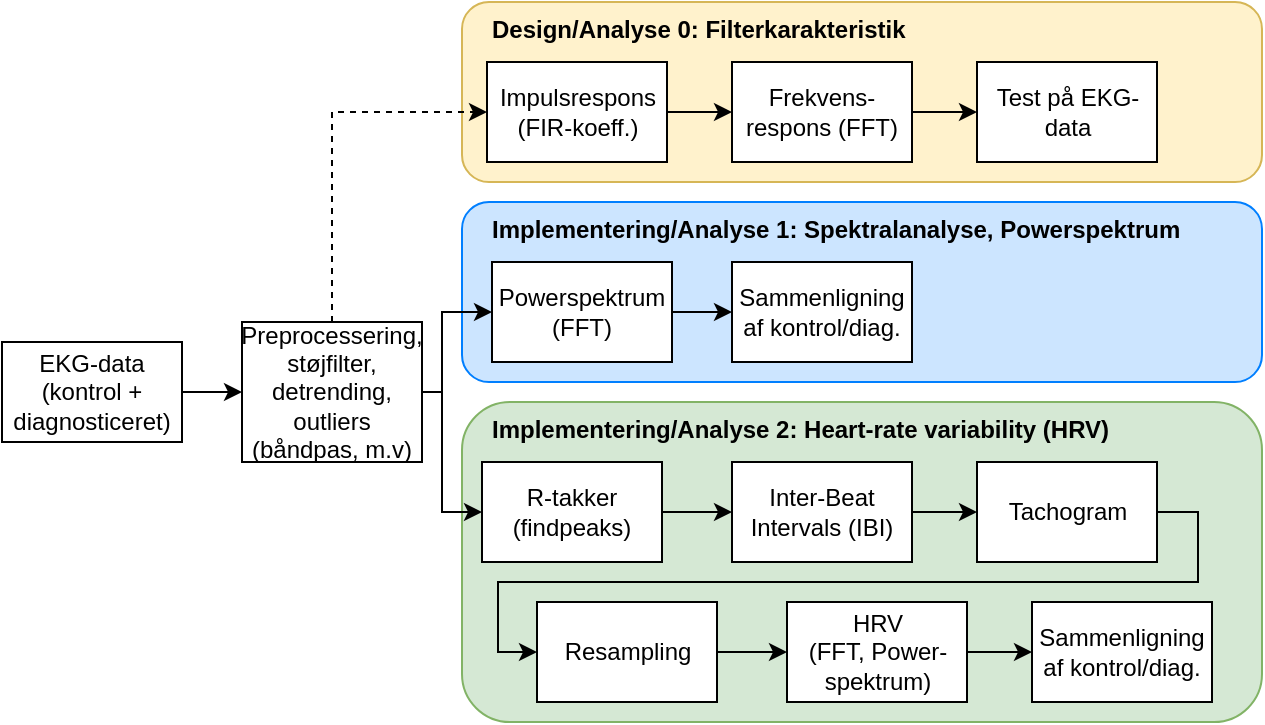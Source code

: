 <mxfile version="12.3.2" type="device" pages="1"><diagram id="wfOlyxSQpSe8p1pbnpPz" name="Page-1"><mxGraphModel dx="1092" dy="847" grid="1" gridSize="10" guides="1" tooltips="1" connect="1" arrows="1" fold="1" page="1" pageScale="1" pageWidth="1169" pageHeight="827" math="0" shadow="0"><root><mxCell id="0"/><mxCell id="1" parent="0"/><mxCell id="Jajmt2wR99TgI3087ANs-22" value="&lt;span style=&quot;background-color: rgb(255 , 242 , 204)&quot;&gt;&lt;b&gt;Design/Analyse 0: Filterkarakteristik&lt;/b&gt;&lt;/span&gt;" style="rounded=1;whiteSpace=wrap;html=1;fillColor=#fff2cc;align=left;verticalAlign=top;spacingLeft=13;labelBackgroundColor=#CCE5FF;strokeColor=#d6b656;" parent="1" vertex="1"><mxGeometry x="270" y="110" width="400" height="90" as="geometry"/></mxCell><mxCell id="Jajmt2wR99TgI3087ANs-19" value="&lt;b&gt;Implementering/Analyse 2: Heart-rate variability (HRV)&lt;/b&gt;" style="rounded=1;whiteSpace=wrap;html=1;fillColor=#d5e8d4;align=left;verticalAlign=top;spacingLeft=13;strokeColor=#82b366;" parent="1" vertex="1"><mxGeometry x="270" y="310" width="400" height="160" as="geometry"/></mxCell><mxCell id="Jajmt2wR99TgI3087ANs-21" value="&lt;b&gt;Implementering/Analyse 1: Spektralanalyse, Powerspektrum&lt;/b&gt;" style="rounded=1;whiteSpace=wrap;html=1;fillColor=#CCE5FF;align=left;verticalAlign=top;spacingLeft=13;labelBackgroundColor=none;strokeColor=#007FFF;" parent="1" vertex="1"><mxGeometry x="270" y="210" width="400" height="90" as="geometry"/></mxCell><mxCell id="Jajmt2wR99TgI3087ANs-8" style="edgeStyle=orthogonalEdgeStyle;rounded=0;orthogonalLoop=1;jettySize=auto;html=1;exitX=1;exitY=0.5;exitDx=0;exitDy=0;entryX=0;entryY=0.5;entryDx=0;entryDy=0;" parent="1" source="Jajmt2wR99TgI3087ANs-2" target="Jajmt2wR99TgI3087ANs-3" edge="1"><mxGeometry relative="1" as="geometry"/></mxCell><mxCell id="Jajmt2wR99TgI3087ANs-2" value="EKG-data&lt;br&gt;(kontrol + diagnosticeret)" style="rounded=0;whiteSpace=wrap;html=1;" parent="1" vertex="1"><mxGeometry x="40" y="280" width="90" height="50" as="geometry"/></mxCell><mxCell id="Jajmt2wR99TgI3087ANs-6" style="edgeStyle=orthogonalEdgeStyle;rounded=0;orthogonalLoop=1;jettySize=auto;html=1;exitX=1;exitY=0.5;exitDx=0;exitDy=0;entryX=0;entryY=0.5;entryDx=0;entryDy=0;" parent="1" source="Jajmt2wR99TgI3087ANs-3" target="Jajmt2wR99TgI3087ANs-4" edge="1"><mxGeometry relative="1" as="geometry"><Array as="points"><mxPoint x="260" y="305"/><mxPoint x="260" y="365"/></Array></mxGeometry></mxCell><mxCell id="Jajmt2wR99TgI3087ANs-7" style="edgeStyle=orthogonalEdgeStyle;rounded=0;orthogonalLoop=1;jettySize=auto;html=1;exitX=1;exitY=0.5;exitDx=0;exitDy=0;entryX=0;entryY=0.5;entryDx=0;entryDy=0;" parent="1" source="Jajmt2wR99TgI3087ANs-3" target="Jajmt2wR99TgI3087ANs-5" edge="1"><mxGeometry relative="1" as="geometry"><Array as="points"><mxPoint x="260" y="305"/><mxPoint x="260" y="265"/></Array></mxGeometry></mxCell><mxCell id="Jajmt2wR99TgI3087ANs-24" style="edgeStyle=orthogonalEdgeStyle;rounded=0;orthogonalLoop=1;jettySize=auto;html=1;exitX=0.5;exitY=0;exitDx=0;exitDy=0;entryX=0;entryY=0.5;entryDx=0;entryDy=0;dashed=1;" parent="1" source="Jajmt2wR99TgI3087ANs-3" target="Jajmt2wR99TgI3087ANs-23" edge="1"><mxGeometry relative="1" as="geometry"><Array as="points"><mxPoint x="205" y="165"/></Array></mxGeometry></mxCell><mxCell id="Jajmt2wR99TgI3087ANs-3" value="Preprocessering, støjfilter, detrending, outliers&lt;br&gt;(båndpas, m.v)" style="rounded=0;whiteSpace=wrap;html=1;" parent="1" vertex="1"><mxGeometry x="160" y="270" width="90" height="70" as="geometry"/></mxCell><mxCell id="Jajmt2wR99TgI3087ANs-12" style="edgeStyle=orthogonalEdgeStyle;rounded=0;orthogonalLoop=1;jettySize=auto;html=1;exitX=1;exitY=0.5;exitDx=0;exitDy=0;entryX=0;entryY=0.5;entryDx=0;entryDy=0;" parent="1" source="Jajmt2wR99TgI3087ANs-4" target="Jajmt2wR99TgI3087ANs-11" edge="1"><mxGeometry relative="1" as="geometry"><Array as="points"><mxPoint x="380" y="365"/><mxPoint x="380" y="365"/></Array></mxGeometry></mxCell><mxCell id="Jajmt2wR99TgI3087ANs-4" value="R-takker&lt;br&gt;(findpeaks)" style="rounded=0;whiteSpace=wrap;html=1;" parent="1" vertex="1"><mxGeometry x="280" y="340" width="90" height="50" as="geometry"/></mxCell><mxCell id="l_hA7fX4ngjwIraqKU07-2" style="edgeStyle=orthogonalEdgeStyle;rounded=0;orthogonalLoop=1;jettySize=auto;html=1;exitX=1;exitY=0.5;exitDx=0;exitDy=0;entryX=0;entryY=0.5;entryDx=0;entryDy=0;" parent="1" source="Jajmt2wR99TgI3087ANs-5" target="l_hA7fX4ngjwIraqKU07-1" edge="1"><mxGeometry relative="1" as="geometry"/></mxCell><mxCell id="Jajmt2wR99TgI3087ANs-5" value="Powerspektrum&lt;br&gt;(FFT)" style="rounded=0;whiteSpace=wrap;html=1;" parent="1" vertex="1"><mxGeometry x="285" y="240" width="90" height="50" as="geometry"/></mxCell><mxCell id="Jajmt2wR99TgI3087ANs-14" style="edgeStyle=orthogonalEdgeStyle;rounded=0;orthogonalLoop=1;jettySize=auto;html=1;exitX=1;exitY=0.5;exitDx=0;exitDy=0;entryX=0;entryY=0.5;entryDx=0;entryDy=0;" parent="1" source="Jajmt2wR99TgI3087ANs-11" target="Jajmt2wR99TgI3087ANs-13" edge="1"><mxGeometry relative="1" as="geometry"/></mxCell><mxCell id="Jajmt2wR99TgI3087ANs-11" value="Inter-Beat Intervals (IBI)" style="rounded=0;whiteSpace=wrap;html=1;" parent="1" vertex="1"><mxGeometry x="405" y="340" width="90" height="50" as="geometry"/></mxCell><mxCell id="Jajmt2wR99TgI3087ANs-13" value="Tachogram" style="rounded=0;whiteSpace=wrap;html=1;" parent="1" vertex="1"><mxGeometry x="527.5" y="340" width="90" height="50" as="geometry"/></mxCell><mxCell id="Jajmt2wR99TgI3087ANs-18" style="edgeStyle=orthogonalEdgeStyle;rounded=0;orthogonalLoop=1;jettySize=auto;html=1;exitX=1;exitY=0.5;exitDx=0;exitDy=0;entryX=0;entryY=0.5;entryDx=0;entryDy=0;" parent="1" source="Jajmt2wR99TgI3087ANs-15" target="Jajmt2wR99TgI3087ANs-17" edge="1"><mxGeometry relative="1" as="geometry"/></mxCell><mxCell id="Jajmt2wR99TgI3087ANs-15" value="Resampling" style="rounded=0;whiteSpace=wrap;html=1;" parent="1" vertex="1"><mxGeometry x="307.5" y="410" width="90" height="50" as="geometry"/></mxCell><mxCell id="l_hA7fX4ngjwIraqKU07-4" style="edgeStyle=orthogonalEdgeStyle;rounded=0;orthogonalLoop=1;jettySize=auto;html=1;exitX=1;exitY=0.5;exitDx=0;exitDy=0;entryX=0;entryY=0.5;entryDx=0;entryDy=0;" parent="1" source="Jajmt2wR99TgI3087ANs-17" target="l_hA7fX4ngjwIraqKU07-3" edge="1"><mxGeometry relative="1" as="geometry"/></mxCell><mxCell id="Jajmt2wR99TgI3087ANs-17" value="HRV&lt;br&gt;(FFT, Power-spektrum)" style="rounded=0;whiteSpace=wrap;html=1;" parent="1" vertex="1"><mxGeometry x="432.5" y="410" width="90" height="50" as="geometry"/></mxCell><mxCell id="Jajmt2wR99TgI3087ANs-26" style="edgeStyle=orthogonalEdgeStyle;rounded=0;orthogonalLoop=1;jettySize=auto;html=1;exitX=1;exitY=0.5;exitDx=0;exitDy=0;entryX=0;entryY=0.5;entryDx=0;entryDy=0;" parent="1" source="Jajmt2wR99TgI3087ANs-23" target="Jajmt2wR99TgI3087ANs-25" edge="1"><mxGeometry relative="1" as="geometry"/></mxCell><mxCell id="Jajmt2wR99TgI3087ANs-23" value="Impulsrespons&lt;br&gt;(FIR-koeff.)" style="rounded=0;whiteSpace=wrap;html=1;" parent="1" vertex="1"><mxGeometry x="282.5" y="140" width="90" height="50" as="geometry"/></mxCell><mxCell id="Jajmt2wR99TgI3087ANs-28" style="edgeStyle=orthogonalEdgeStyle;rounded=0;orthogonalLoop=1;jettySize=auto;html=1;exitX=1;exitY=0.5;exitDx=0;exitDy=0;entryX=0;entryY=0.5;entryDx=0;entryDy=0;" parent="1" source="Jajmt2wR99TgI3087ANs-25" target="Jajmt2wR99TgI3087ANs-27" edge="1"><mxGeometry relative="1" as="geometry"><mxPoint x="535" y="237" as="targetPoint"/></mxGeometry></mxCell><mxCell id="Jajmt2wR99TgI3087ANs-25" value="Frekvens-respons (FFT)" style="rounded=0;whiteSpace=wrap;html=1;" parent="1" vertex="1"><mxGeometry x="405" y="140" width="90" height="50" as="geometry"/></mxCell><mxCell id="Jajmt2wR99TgI3087ANs-27" value="Test på EKG-data" style="rounded=0;whiteSpace=wrap;html=1;" parent="1" vertex="1"><mxGeometry x="527.5" y="140" width="90" height="50" as="geometry"/></mxCell><mxCell id="l_hA7fX4ngjwIraqKU07-1" value="Sammenligning af kontrol/diag." style="rounded=0;whiteSpace=wrap;html=1;" parent="1" vertex="1"><mxGeometry x="405" y="240" width="90" height="50" as="geometry"/></mxCell><mxCell id="l_hA7fX4ngjwIraqKU07-3" value="Sammenligning af kontrol/diag." style="rounded=0;whiteSpace=wrap;html=1;" parent="1" vertex="1"><mxGeometry x="555" y="410" width="90" height="50" as="geometry"/></mxCell><mxCell id="l_hA7fX4ngjwIraqKU07-7" style="edgeStyle=orthogonalEdgeStyle;rounded=0;orthogonalLoop=1;jettySize=auto;html=1;exitX=1;exitY=0.5;exitDx=0;exitDy=0;entryX=0;entryY=0.5;entryDx=0;entryDy=0;" parent="1" source="Jajmt2wR99TgI3087ANs-13" target="Jajmt2wR99TgI3087ANs-15" edge="1"><mxGeometry relative="1" as="geometry"><mxPoint x="618" y="365" as="sourcePoint"/><mxPoint x="638" y="400" as="targetPoint"/><Array as="points"><mxPoint x="638" y="365"/><mxPoint x="638" y="400"/><mxPoint x="288" y="400"/><mxPoint x="288" y="435"/></Array></mxGeometry></mxCell></root></mxGraphModel></diagram></mxfile>